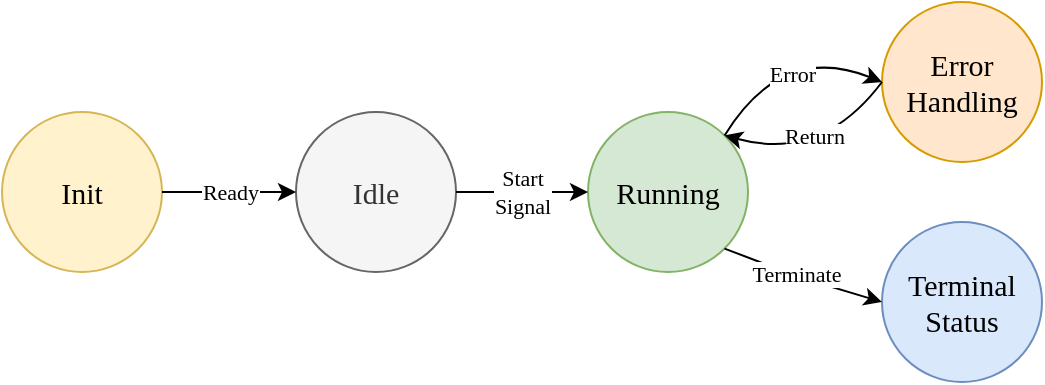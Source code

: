 <mxfile version="26.2.13">
  <diagram name="Page-1" id="h1aXrm5FS_1oXh-nC2EY">
    <mxGraphModel dx="771" dy="521" grid="1" gridSize="10" guides="1" tooltips="1" connect="1" arrows="1" fold="1" page="1" pageScale="1" pageWidth="850" pageHeight="1100" math="0" shadow="0">
      <root>
        <mxCell id="0" />
        <mxCell id="1" parent="0" />
        <mxCell id="lKuLbumpar8D76JXmIPF-4" value="&lt;span&gt;Running&lt;/span&gt;" style="ellipse;whiteSpace=wrap;html=1;aspect=fixed;fontFamily=Times New Roman;fontSize=15;fillColor=#d5e8d4;strokeColor=#82b366;" vertex="1" parent="1">
          <mxGeometry x="393" y="235" width="80" height="80" as="geometry" />
        </mxCell>
        <mxCell id="lKuLbumpar8D76JXmIPF-5" value="&lt;span&gt;Idle&lt;/span&gt;" style="ellipse;whiteSpace=wrap;html=1;aspect=fixed;fontSize=15;fontFamily=Times New Roman;fillColor=#f5f5f5;fontColor=#333333;strokeColor=#666666;" vertex="1" parent="1">
          <mxGeometry x="247" y="235" width="80" height="80" as="geometry" />
        </mxCell>
        <mxCell id="lKuLbumpar8D76JXmIPF-6" value="&lt;span&gt;Init&lt;/span&gt;" style="ellipse;whiteSpace=wrap;html=1;aspect=fixed;fontSize=15;fontFamily=Times New Roman;fillColor=#fff2cc;strokeColor=#d6b656;" vertex="1" parent="1">
          <mxGeometry x="100" y="235" width="80" height="80" as="geometry" />
        </mxCell>
        <mxCell id="lKuLbumpar8D76JXmIPF-2" value="&lt;font&gt;Error&lt;/font&gt;&lt;div&gt;&lt;font&gt;Handling&lt;/font&gt;&lt;/div&gt;" style="ellipse;whiteSpace=wrap;html=1;aspect=fixed;fontFamily=Times New Roman;fontSize=15;fillColor=#ffe6cc;strokeColor=#d79b00;" vertex="1" parent="1">
          <mxGeometry x="540" y="180" width="80" height="80" as="geometry" />
        </mxCell>
        <mxCell id="lKuLbumpar8D76JXmIPF-3" value="&lt;span&gt;Terminal&lt;/span&gt;&lt;div&gt;&lt;span&gt;Status&lt;/span&gt;&lt;/div&gt;" style="ellipse;whiteSpace=wrap;html=1;aspect=fixed;fontFamily=Times New Roman;fontSize=15;fillColor=#dae8fc;strokeColor=#6c8ebf;" vertex="1" parent="1">
          <mxGeometry x="540" y="290" width="80" height="80" as="geometry" />
        </mxCell>
        <mxCell id="lKuLbumpar8D76JXmIPF-10" value="" style="endArrow=classic;html=1;rounded=0;exitX=1;exitY=0.5;exitDx=0;exitDy=0;entryX=0;entryY=0.5;entryDx=0;entryDy=0;" edge="1" parent="1" source="lKuLbumpar8D76JXmIPF-6" target="lKuLbumpar8D76JXmIPF-5">
          <mxGeometry relative="1" as="geometry">
            <mxPoint x="180" y="360" as="sourcePoint" />
            <mxPoint x="280" y="360" as="targetPoint" />
          </mxGeometry>
        </mxCell>
        <mxCell id="lKuLbumpar8D76JXmIPF-11" value="Ready" style="edgeLabel;resizable=0;html=1;;align=center;verticalAlign=middle;fontFamily=Times New Roman;" connectable="0" vertex="1" parent="lKuLbumpar8D76JXmIPF-10">
          <mxGeometry relative="1" as="geometry" />
        </mxCell>
        <mxCell id="lKuLbumpar8D76JXmIPF-12" value="" style="endArrow=classic;html=1;rounded=0;exitX=1;exitY=0.5;exitDx=0;exitDy=0;entryX=0;entryY=0.5;entryDx=0;entryDy=0;" edge="1" parent="1" source="lKuLbumpar8D76JXmIPF-5" target="lKuLbumpar8D76JXmIPF-4">
          <mxGeometry relative="1" as="geometry">
            <mxPoint x="320" y="350" as="sourcePoint" />
            <mxPoint x="420" y="350" as="targetPoint" />
          </mxGeometry>
        </mxCell>
        <mxCell id="lKuLbumpar8D76JXmIPF-13" value="&lt;font face=&quot;Times New Roman&quot;&gt;Start&lt;/font&gt;&lt;div&gt;&lt;font face=&quot;Times New Roman&quot;&gt;Signal&lt;/font&gt;&lt;/div&gt;" style="edgeLabel;resizable=0;html=1;;align=center;verticalAlign=middle;" connectable="0" vertex="1" parent="lKuLbumpar8D76JXmIPF-12">
          <mxGeometry relative="1" as="geometry" />
        </mxCell>
        <mxCell id="lKuLbumpar8D76JXmIPF-17" value="" style="endArrow=classic;html=1;rounded=0;exitX=1;exitY=0;exitDx=0;exitDy=0;entryX=0;entryY=0.5;entryDx=0;entryDy=0;curved=1;" edge="1" parent="1" source="lKuLbumpar8D76JXmIPF-4" target="lKuLbumpar8D76JXmIPF-2">
          <mxGeometry relative="1" as="geometry">
            <mxPoint x="450" y="180" as="sourcePoint" />
            <mxPoint x="550" y="180" as="targetPoint" />
            <Array as="points">
              <mxPoint x="490" y="200" />
            </Array>
          </mxGeometry>
        </mxCell>
        <mxCell id="lKuLbumpar8D76JXmIPF-18" value="&lt;font face=&quot;Times New Roman&quot;&gt;Error&lt;/font&gt;" style="edgeLabel;resizable=0;html=1;;align=center;verticalAlign=middle;" connectable="0" vertex="1" parent="lKuLbumpar8D76JXmIPF-17">
          <mxGeometry relative="1" as="geometry">
            <mxPoint x="5" y="15" as="offset" />
          </mxGeometry>
        </mxCell>
        <mxCell id="lKuLbumpar8D76JXmIPF-19" value="" style="endArrow=classic;html=1;rounded=0;exitX=0;exitY=0.5;exitDx=0;exitDy=0;entryX=1;entryY=0;entryDx=0;entryDy=0;curved=1;" edge="1" parent="1" source="lKuLbumpar8D76JXmIPF-2" target="lKuLbumpar8D76JXmIPF-4">
          <mxGeometry relative="1" as="geometry">
            <mxPoint x="380" y="350" as="sourcePoint" />
            <mxPoint x="480" y="350" as="targetPoint" />
            <Array as="points">
              <mxPoint x="510" y="260" />
            </Array>
          </mxGeometry>
        </mxCell>
        <mxCell id="lKuLbumpar8D76JXmIPF-20" value="&lt;font face=&quot;Times New Roman&quot;&gt;Return&lt;/font&gt;" style="edgeLabel;resizable=0;html=1;;align=center;verticalAlign=middle;" connectable="0" vertex="1" parent="lKuLbumpar8D76JXmIPF-19">
          <mxGeometry relative="1" as="geometry">
            <mxPoint x="-4" y="-13" as="offset" />
          </mxGeometry>
        </mxCell>
        <mxCell id="lKuLbumpar8D76JXmIPF-21" value="" style="endArrow=classic;html=1;rounded=0;exitX=1;exitY=1;exitDx=0;exitDy=0;entryX=0;entryY=0.5;entryDx=0;entryDy=0;curved=0;" edge="1" parent="1" source="lKuLbumpar8D76JXmIPF-4" target="lKuLbumpar8D76JXmIPF-3">
          <mxGeometry relative="1" as="geometry">
            <mxPoint x="461.284" y="301.284" as="sourcePoint" />
            <mxPoint x="540" y="328" as="targetPoint" />
            <Array as="points">
              <mxPoint x="500" y="318" />
            </Array>
          </mxGeometry>
        </mxCell>
        <mxCell id="lKuLbumpar8D76JXmIPF-22" value="&lt;font face=&quot;Times New Roman&quot;&gt;Terminate&lt;/font&gt;" style="edgeLabel;resizable=0;html=1;;align=center;verticalAlign=middle;" connectable="0" vertex="1" parent="lKuLbumpar8D76JXmIPF-21">
          <mxGeometry relative="1" as="geometry">
            <mxPoint x="-3" y="-2" as="offset" />
          </mxGeometry>
        </mxCell>
      </root>
    </mxGraphModel>
  </diagram>
</mxfile>
